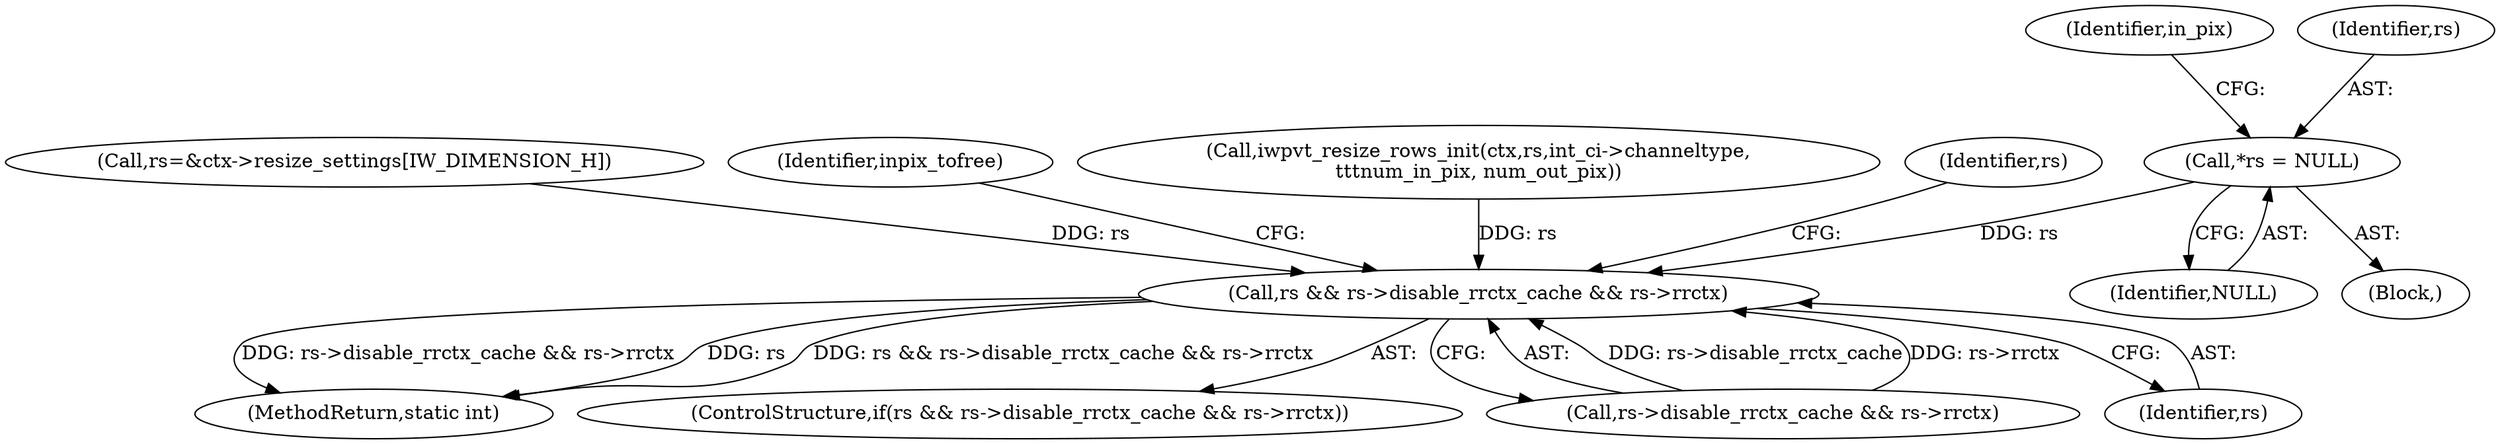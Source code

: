 digraph "0_imageworsener_a4f247707f08e322f0b41e82c3e06e224240a654_0@pointer" {
"1000150" [label="(Call,*rs = NULL)"];
"1000821" [label="(Call,rs && rs->disable_rrctx_cache && rs->rrctx)"];
"1000823" [label="(Call,rs->disable_rrctx_cache && rs->rrctx)"];
"1000388" [label="(Call,rs=&ctx->resize_settings[IW_DIMENSION_H])"];
"1000152" [label="(Identifier,NULL)"];
"1000841" [label="(Identifier,inpix_tofree)"];
"1000159" [label="(Identifier,in_pix)"];
"1000852" [label="(MethodReturn,static int)"];
"1000821" [label="(Call,rs && rs->disable_rrctx_cache && rs->rrctx)"];
"1000112" [label="(Block,)"];
"1000150" [label="(Call,*rs = NULL)"];
"1000406" [label="(Call,iwpvt_resize_rows_init(ctx,rs,int_ci->channeltype,\n\t\t\tnum_in_pix, num_out_pix))"];
"1000151" [label="(Identifier,rs)"];
"1000833" [label="(Identifier,rs)"];
"1000820" [label="(ControlStructure,if(rs && rs->disable_rrctx_cache && rs->rrctx))"];
"1000822" [label="(Identifier,rs)"];
"1000150" -> "1000112"  [label="AST: "];
"1000150" -> "1000152"  [label="CFG: "];
"1000151" -> "1000150"  [label="AST: "];
"1000152" -> "1000150"  [label="AST: "];
"1000159" -> "1000150"  [label="CFG: "];
"1000150" -> "1000821"  [label="DDG: rs"];
"1000821" -> "1000820"  [label="AST: "];
"1000821" -> "1000822"  [label="CFG: "];
"1000821" -> "1000823"  [label="CFG: "];
"1000822" -> "1000821"  [label="AST: "];
"1000823" -> "1000821"  [label="AST: "];
"1000833" -> "1000821"  [label="CFG: "];
"1000841" -> "1000821"  [label="CFG: "];
"1000821" -> "1000852"  [label="DDG: rs->disable_rrctx_cache && rs->rrctx"];
"1000821" -> "1000852"  [label="DDG: rs"];
"1000821" -> "1000852"  [label="DDG: rs && rs->disable_rrctx_cache && rs->rrctx"];
"1000388" -> "1000821"  [label="DDG: rs"];
"1000406" -> "1000821"  [label="DDG: rs"];
"1000823" -> "1000821"  [label="DDG: rs->disable_rrctx_cache"];
"1000823" -> "1000821"  [label="DDG: rs->rrctx"];
}
